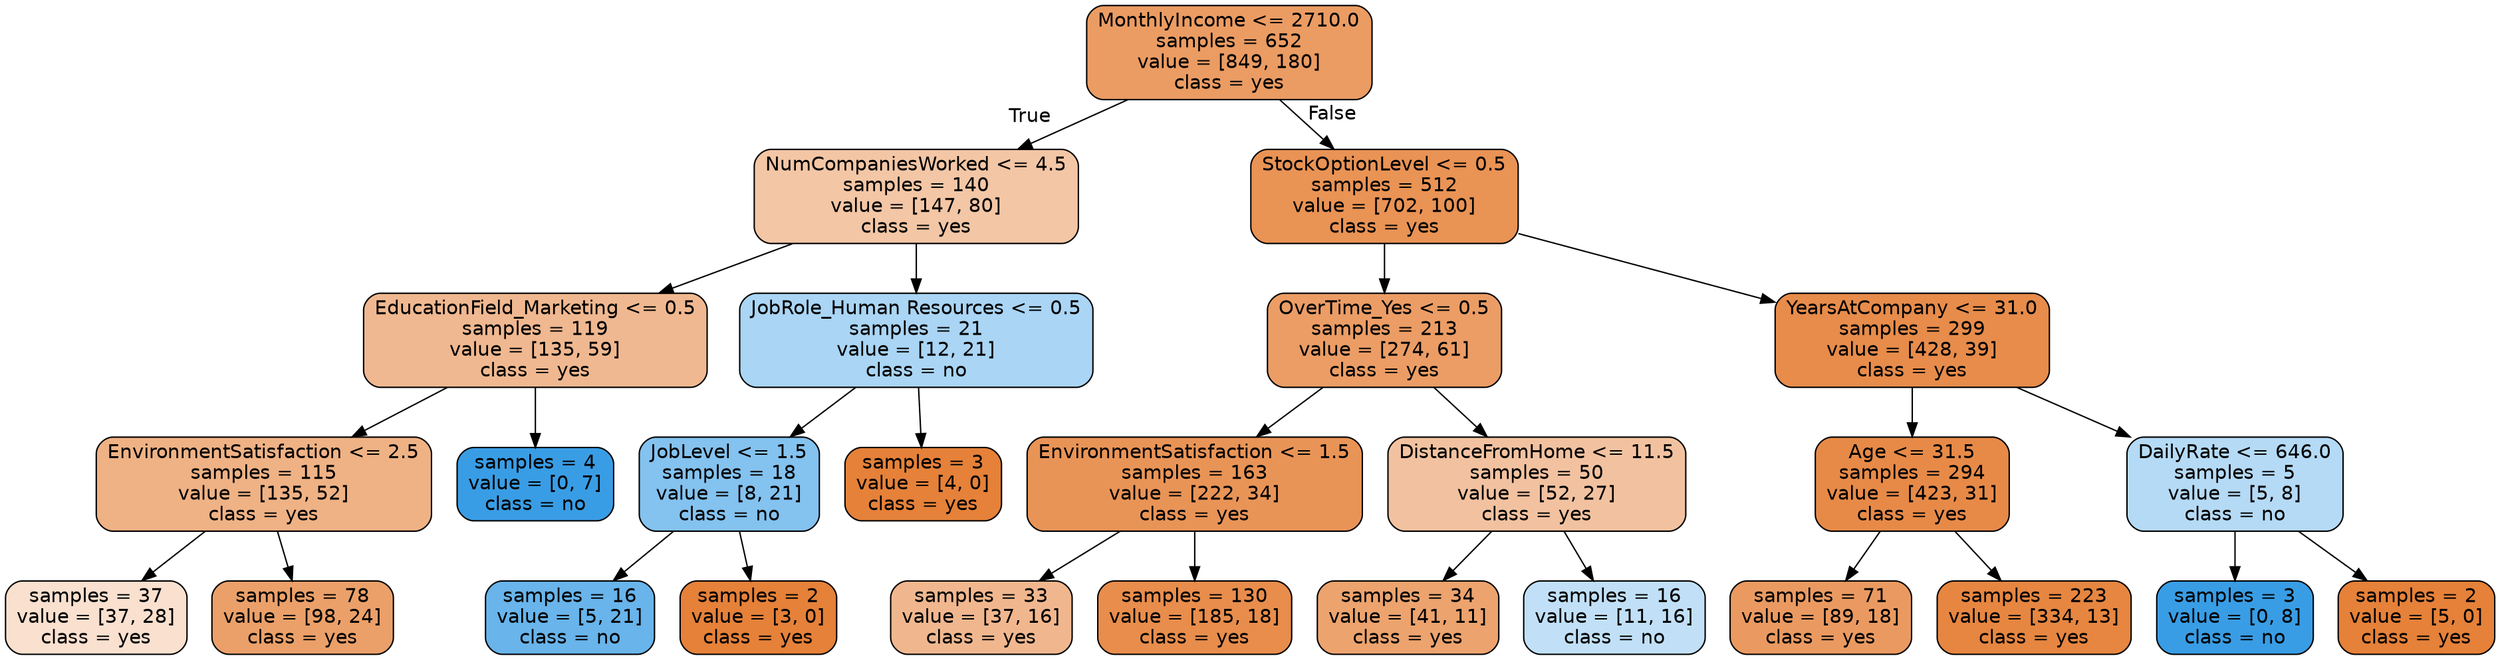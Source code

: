 digraph Tree {
node [shape=box, style="filled, rounded", color="black", fontname=helvetica] ;
edge [fontname=helvetica] ;
0 [label="MonthlyIncome <= 2710.0\nsamples = 652\nvalue = [849, 180]\nclass = yes", fillcolor="#eb9c63"] ;
1 [label="NumCompaniesWorked <= 4.5\nsamples = 140\nvalue = [147, 80]\nclass = yes", fillcolor="#f3c6a5"] ;
0 -> 1 [labeldistance=2.5, labelangle=45, headlabel="True"] ;
2 [label="EducationField_Marketing <= 0.5\nsamples = 119\nvalue = [135, 59]\nclass = yes", fillcolor="#f0b890"] ;
1 -> 2 ;
3 [label="EnvironmentSatisfaction <= 2.5\nsamples = 115\nvalue = [135, 52]\nclass = yes", fillcolor="#efb285"] ;
2 -> 3 ;
4 [label="samples = 37\nvalue = [37, 28]\nclass = yes", fillcolor="#f9e0cf"] ;
3 -> 4 ;
5 [label="samples = 78\nvalue = [98, 24]\nclass = yes", fillcolor="#eba069"] ;
3 -> 5 ;
6 [label="samples = 4\nvalue = [0, 7]\nclass = no", fillcolor="#399de5"] ;
2 -> 6 ;
7 [label="JobRole_Human Resources <= 0.5\nsamples = 21\nvalue = [12, 21]\nclass = no", fillcolor="#aad5f4"] ;
1 -> 7 ;
8 [label="JobLevel <= 1.5\nsamples = 18\nvalue = [8, 21]\nclass = no", fillcolor="#84c2ef"] ;
7 -> 8 ;
9 [label="samples = 16\nvalue = [5, 21]\nclass = no", fillcolor="#68b4eb"] ;
8 -> 9 ;
10 [label="samples = 2\nvalue = [3, 0]\nclass = yes", fillcolor="#e58139"] ;
8 -> 10 ;
11 [label="samples = 3\nvalue = [4, 0]\nclass = yes", fillcolor="#e58139"] ;
7 -> 11 ;
12 [label="StockOptionLevel <= 0.5\nsamples = 512\nvalue = [702, 100]\nclass = yes", fillcolor="#e99355"] ;
0 -> 12 [labeldistance=2.5, labelangle=-45, headlabel="False"] ;
13 [label="OverTime_Yes <= 0.5\nsamples = 213\nvalue = [274, 61]\nclass = yes", fillcolor="#eb9d65"] ;
12 -> 13 ;
14 [label="EnvironmentSatisfaction <= 1.5\nsamples = 163\nvalue = [222, 34]\nclass = yes", fillcolor="#e99457"] ;
13 -> 14 ;
15 [label="samples = 33\nvalue = [37, 16]\nclass = yes", fillcolor="#f0b78f"] ;
14 -> 15 ;
16 [label="samples = 130\nvalue = [185, 18]\nclass = yes", fillcolor="#e88d4c"] ;
14 -> 16 ;
17 [label="DistanceFromHome <= 11.5\nsamples = 50\nvalue = [52, 27]\nclass = yes", fillcolor="#f2c2a0"] ;
13 -> 17 ;
18 [label="samples = 34\nvalue = [41, 11]\nclass = yes", fillcolor="#eca36e"] ;
17 -> 18 ;
19 [label="samples = 16\nvalue = [11, 16]\nclass = no", fillcolor="#c1e0f7"] ;
17 -> 19 ;
20 [label="YearsAtCompany <= 31.0\nsamples = 299\nvalue = [428, 39]\nclass = yes", fillcolor="#e78c4b"] ;
12 -> 20 ;
21 [label="Age <= 31.5\nsamples = 294\nvalue = [423, 31]\nclass = yes", fillcolor="#e78a48"] ;
20 -> 21 ;
22 [label="samples = 71\nvalue = [89, 18]\nclass = yes", fillcolor="#ea9a61"] ;
21 -> 22 ;
23 [label="samples = 223\nvalue = [334, 13]\nclass = yes", fillcolor="#e68641"] ;
21 -> 23 ;
24 [label="DailyRate <= 646.0\nsamples = 5\nvalue = [5, 8]\nclass = no", fillcolor="#b5daf5"] ;
20 -> 24 ;
25 [label="samples = 3\nvalue = [0, 8]\nclass = no", fillcolor="#399de5"] ;
24 -> 25 ;
26 [label="samples = 2\nvalue = [5, 0]\nclass = yes", fillcolor="#e58139"] ;
24 -> 26 ;
}